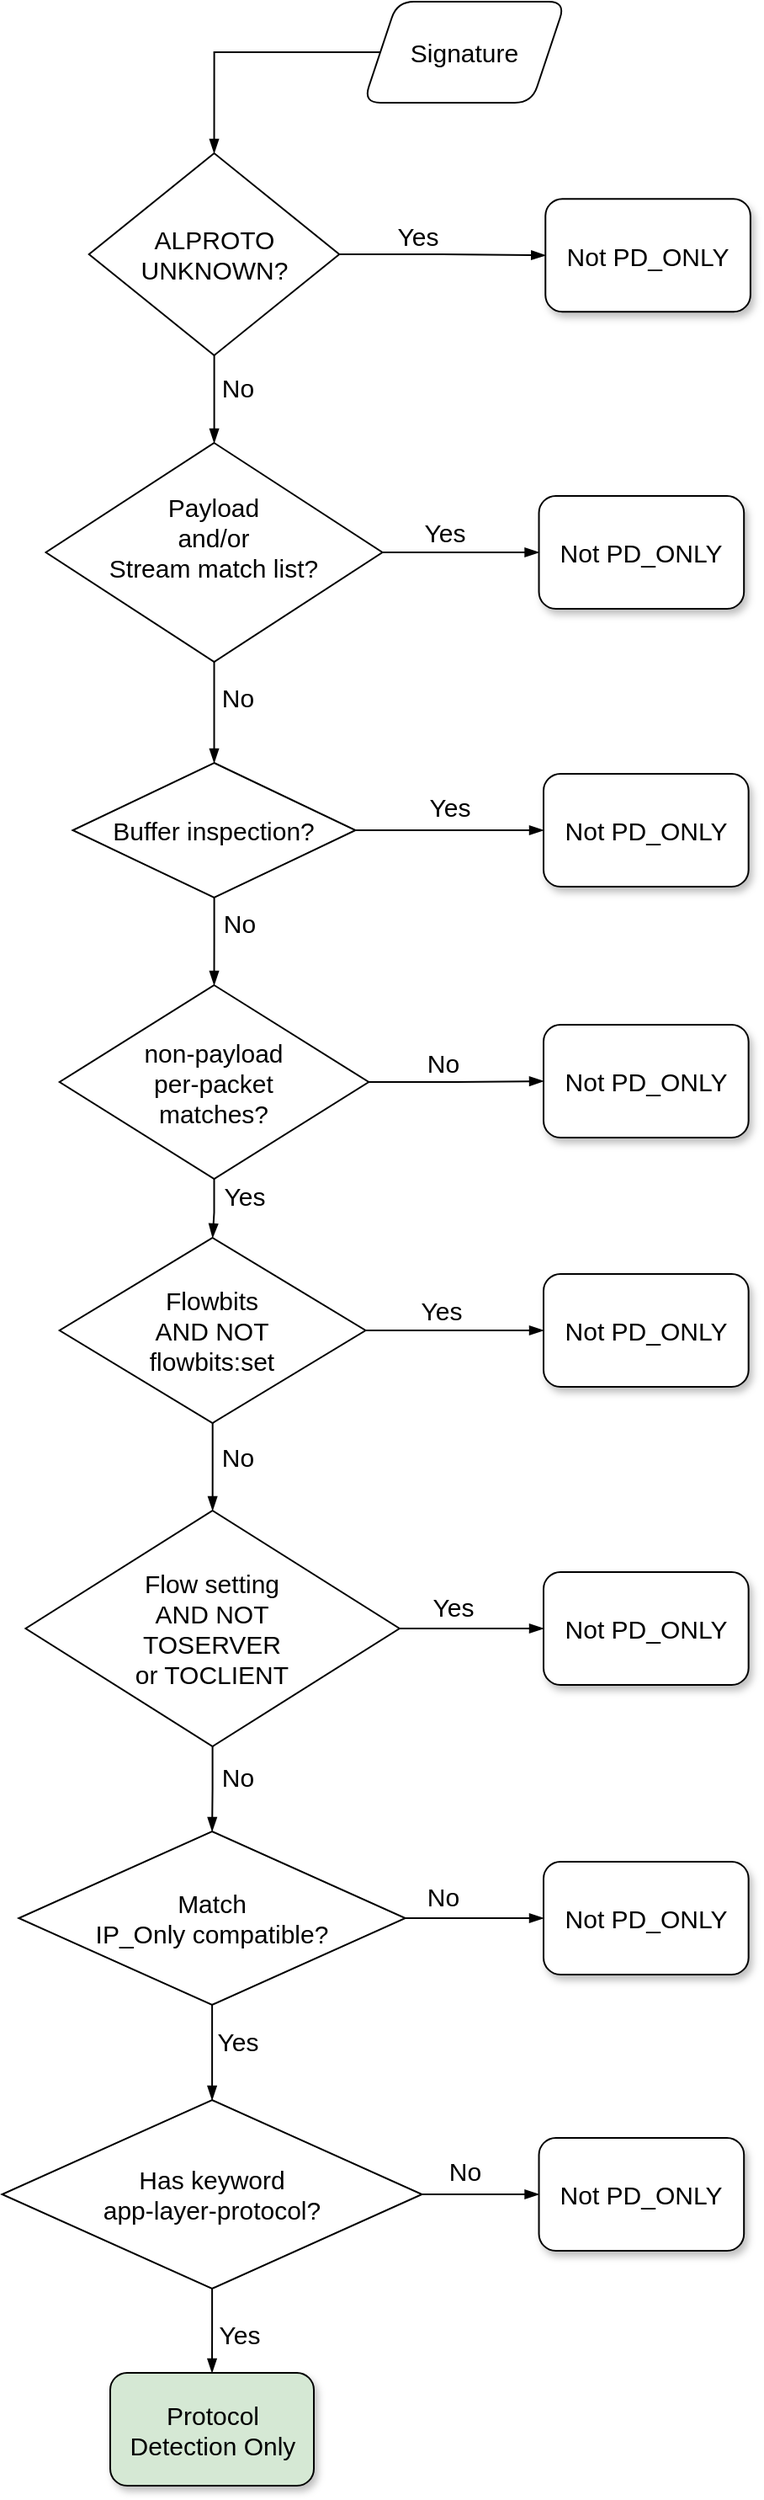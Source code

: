 <mxfile version="26.0.5">
  <diagram name="Page-1" id="Huy6zuTNKuhlR82RVxZD">
    <mxGraphModel dx="1434" dy="792" grid="1" gridSize="10" guides="1" tooltips="1" connect="1" arrows="1" fold="1" page="1" pageScale="1" pageWidth="850" pageHeight="1100" math="0" shadow="0">
      <root>
        <mxCell id="0" />
        <mxCell id="1" parent="0" />
        <mxCell id="SssYP0pVQeMwz5sfJHV3-4" style="edgeStyle=orthogonalEdgeStyle;rounded=0;orthogonalLoop=1;jettySize=auto;html=1;fontSize=15;endArrow=blockThin;endFill=1;" parent="1" source="SssYP0pVQeMwz5sfJHV3-7" target="SssYP0pVQeMwz5sfJHV3-8" edge="1">
          <mxGeometry relative="1" as="geometry" />
        </mxCell>
        <mxCell id="SssYP0pVQeMwz5sfJHV3-5" value="Yes" style="edgeLabel;html=1;align=center;verticalAlign=middle;resizable=0;points=[];fontSize=15;" parent="SssYP0pVQeMwz5sfJHV3-4" vertex="1" connectable="0">
          <mxGeometry x="0.511" y="1" relative="1" as="geometry">
            <mxPoint x="-46" y="-11" as="offset" />
          </mxGeometry>
        </mxCell>
        <mxCell id="SssYP0pVQeMwz5sfJHV3-6" style="edgeStyle=orthogonalEdgeStyle;rounded=0;orthogonalLoop=1;jettySize=auto;html=1;fontSize=15;endArrow=blockThin;endFill=1;" parent="1" source="SssYP0pVQeMwz5sfJHV3-7" target="SssYP0pVQeMwz5sfJHV3-10" edge="1">
          <mxGeometry relative="1" as="geometry">
            <mxPoint x="345" y="600" as="targetPoint" />
          </mxGeometry>
        </mxCell>
        <mxCell id="a3aPwti0dP9LQcNFLp-g-1" value="No" style="edgeLabel;html=1;align=center;verticalAlign=middle;resizable=0;points=[];fontSize=15;" parent="SssYP0pVQeMwz5sfJHV3-6" vertex="1" connectable="0">
          <mxGeometry x="-0.333" relative="1" as="geometry">
            <mxPoint x="13" y="1" as="offset" />
          </mxGeometry>
        </mxCell>
        <mxCell id="SssYP0pVQeMwz5sfJHV3-7" value="&lt;div&gt;ALPROTO&lt;/div&gt;&lt;div&gt;UNKNOWN?&lt;/div&gt;" style="rhombus;whiteSpace=wrap;html=1;fontSize=15;" parent="1" vertex="1">
          <mxGeometry x="201.88" y="440" width="148.75" height="120" as="geometry" />
        </mxCell>
        <mxCell id="SssYP0pVQeMwz5sfJHV3-8" value="Not PD_ONLY" style="whiteSpace=wrap;html=1;aspect=fixed;rotation=0;rounded=1;shadow=1;fontSize=15;" parent="1" vertex="1">
          <mxGeometry x="473.13" y="467.13" width="121.82" height="67" as="geometry" />
        </mxCell>
        <mxCell id="SssYP0pVQeMwz5sfJHV3-9" style="edgeStyle=orthogonalEdgeStyle;rounded=0;orthogonalLoop=1;jettySize=auto;html=1;fontSize=15;endArrow=blockThin;endFill=1;" parent="1" source="SssYP0pVQeMwz5sfJHV3-10" target="SssYP0pVQeMwz5sfJHV3-19" edge="1">
          <mxGeometry relative="1" as="geometry">
            <mxPoint x="277.25" y="960" as="targetPoint" />
            <mxPoint x="277.3" y="819.974" as="sourcePoint" />
          </mxGeometry>
        </mxCell>
        <mxCell id="a3aPwti0dP9LQcNFLp-g-2" value="No" style="edgeLabel;html=1;align=center;verticalAlign=middle;resizable=0;points=[];fontSize=15;" parent="SssYP0pVQeMwz5sfJHV3-9" vertex="1" connectable="0">
          <mxGeometry x="-0.528" y="1" relative="1" as="geometry">
            <mxPoint x="12" y="7" as="offset" />
          </mxGeometry>
        </mxCell>
        <mxCell id="SssYP0pVQeMwz5sfJHV3-10" value="&lt;div&gt;Payload&lt;br&gt;and/or&lt;br&gt;Stream match list?&lt;/div&gt;&lt;div&gt;&lt;br&gt;&lt;/div&gt;" style="rhombus;whiteSpace=wrap;html=1;fontSize=15;" parent="1" vertex="1">
          <mxGeometry x="176.26" y="612" width="200" height="130" as="geometry" />
        </mxCell>
        <mxCell id="SssYP0pVQeMwz5sfJHV3-11" style="edgeStyle=orthogonalEdgeStyle;rounded=0;orthogonalLoop=1;jettySize=auto;html=1;fontSize=15;endArrow=blockThin;endFill=1;" parent="1" source="SssYP0pVQeMwz5sfJHV3-10" target="mP8Eb71_Q6LACfifqw_b-11" edge="1">
          <mxGeometry relative="1" as="geometry" />
        </mxCell>
        <mxCell id="SssYP0pVQeMwz5sfJHV3-12" value="Yes" style="edgeLabel;html=1;align=center;verticalAlign=middle;resizable=0;points=[];fontSize=15;" parent="SssYP0pVQeMwz5sfJHV3-11" vertex="1" connectable="0">
          <mxGeometry x="-0.351" y="1" relative="1" as="geometry">
            <mxPoint x="6" y="-11" as="offset" />
          </mxGeometry>
        </mxCell>
        <mxCell id="SssYP0pVQeMwz5sfJHV3-17" style="edgeStyle=orthogonalEdgeStyle;rounded=0;orthogonalLoop=1;jettySize=auto;html=1;exitX=1;exitY=0.5;exitDx=0;exitDy=0;fontSize=15;endArrow=blockThin;endFill=1;" parent="1" source="SssYP0pVQeMwz5sfJHV3-19" target="mP8Eb71_Q6LACfifqw_b-3" edge="1">
          <mxGeometry relative="1" as="geometry">
            <mxPoint x="701.8" y="698.04" as="targetPoint" />
            <mxPoint x="310" y="1112" as="sourcePoint" />
          </mxGeometry>
        </mxCell>
        <mxCell id="SssYP0pVQeMwz5sfJHV3-33" value="&lt;div&gt;Yes&lt;/div&gt;" style="edgeLabel;html=1;align=center;verticalAlign=middle;resizable=0;points=[];fontSize=15;" parent="SssYP0pVQeMwz5sfJHV3-17" vertex="1" connectable="0">
          <mxGeometry x="-0.66" y="-3" relative="1" as="geometry">
            <mxPoint x="36" y="-17" as="offset" />
          </mxGeometry>
        </mxCell>
        <mxCell id="SssYP0pVQeMwz5sfJHV3-19" value="Buffer inspection?" style="rhombus;whiteSpace=wrap;html=1;fontSize=15;" parent="1" vertex="1">
          <mxGeometry x="192.25" y="802" width="168" height="80" as="geometry" />
        </mxCell>
        <mxCell id="SssYP0pVQeMwz5sfJHV3-35" style="edgeStyle=orthogonalEdgeStyle;rounded=0;orthogonalLoop=1;jettySize=auto;html=1;fontSize=15;endArrow=blockThin;endFill=1;" parent="1" source="SssYP0pVQeMwz5sfJHV3-22" target="SssYP0pVQeMwz5sfJHV3-34" edge="1">
          <mxGeometry relative="1" as="geometry">
            <mxPoint x="276.3" y="1024.975" as="sourcePoint" />
            <mxPoint x="276.3" y="1136.01" as="targetPoint" />
          </mxGeometry>
        </mxCell>
        <mxCell id="a3aPwti0dP9LQcNFLp-g-12" value="Yes" style="edgeLabel;html=1;align=center;verticalAlign=middle;resizable=0;points=[];fontSize=15;" parent="SssYP0pVQeMwz5sfJHV3-35" vertex="1" connectable="0">
          <mxGeometry x="0.062" y="3" relative="1" as="geometry">
            <mxPoint x="14" y="-9" as="offset" />
          </mxGeometry>
        </mxCell>
        <mxCell id="mP8Eb71_Q6LACfifqw_b-10" style="edgeStyle=orthogonalEdgeStyle;rounded=0;orthogonalLoop=1;jettySize=auto;html=1;fontSize=15;endArrow=blockThin;endFill=1;" parent="1" source="SssYP0pVQeMwz5sfJHV3-22" target="a3aPwti0dP9LQcNFLp-g-5" edge="1">
          <mxGeometry relative="1" as="geometry">
            <mxPoint x="557" y="991" as="targetPoint" />
          </mxGeometry>
        </mxCell>
        <mxCell id="a3aPwti0dP9LQcNFLp-g-9" value="&lt;font&gt;No&lt;/font&gt;" style="edgeLabel;html=1;align=center;verticalAlign=middle;resizable=0;points=[];fontSize=15;" parent="mP8Eb71_Q6LACfifqw_b-10" vertex="1" connectable="0">
          <mxGeometry x="-0.44" y="3" relative="1" as="geometry">
            <mxPoint x="15" y="-9" as="offset" />
          </mxGeometry>
        </mxCell>
        <mxCell id="SssYP0pVQeMwz5sfJHV3-22" value="&lt;div&gt;non-payload&lt;/div&gt;&lt;div&gt;per-packet&lt;/div&gt;&lt;div&gt;matches?&lt;/div&gt;" style="rhombus;whiteSpace=wrap;html=1;fontSize=15;" parent="1" vertex="1">
          <mxGeometry x="184.39" y="934" width="183.74" height="115" as="geometry" />
        </mxCell>
        <mxCell id="SssYP0pVQeMwz5sfJHV3-29" style="edgeStyle=orthogonalEdgeStyle;rounded=0;orthogonalLoop=1;jettySize=auto;html=1;fontSize=15;endArrow=blockThin;endFill=1;" parent="1" source="SssYP0pVQeMwz5sfJHV3-30" target="SssYP0pVQeMwz5sfJHV3-32" edge="1">
          <mxGeometry relative="1" as="geometry">
            <mxPoint x="275" y="1786" as="sourcePoint" />
          </mxGeometry>
        </mxCell>
        <mxCell id="WFfWZLXEymwSXmm__kdr-14" value="Yes" style="edgeLabel;html=1;align=center;verticalAlign=middle;resizable=0;points=[];fontSize=15;" parent="SssYP0pVQeMwz5sfJHV3-29" vertex="1" connectable="0">
          <mxGeometry x="-0.587" y="-4" relative="1" as="geometry">
            <mxPoint x="20" y="16" as="offset" />
          </mxGeometry>
        </mxCell>
        <mxCell id="SssYP0pVQeMwz5sfJHV3-30" value="&lt;div&gt;Has keyword&lt;/div&gt;&lt;div&gt;app-layer-protocol?&lt;/div&gt;" style="rhombus;whiteSpace=wrap;html=1;fontSize=15;" parent="1" vertex="1">
          <mxGeometry x="150.25" y="1596" width="249.5" height="112" as="geometry" />
        </mxCell>
        <mxCell id="SssYP0pVQeMwz5sfJHV3-32" value="&lt;div&gt;Protocol Detection Only&lt;br&gt;&lt;/div&gt;" style="whiteSpace=wrap;html=1;fillColor=#d5e8d4;strokeColor=#000000;rounded=1;shadow=1;fontSize=15;imageAspect=1;" parent="1" vertex="1">
          <mxGeometry x="214.5" y="1758" width="121" height="67" as="geometry" />
        </mxCell>
        <mxCell id="SssYP0pVQeMwz5sfJHV3-36" style="edgeStyle=orthogonalEdgeStyle;rounded=0;orthogonalLoop=1;jettySize=auto;html=1;entryX=0.5;entryY=0;entryDx=0;entryDy=0;fontSize=15;endArrow=blockThin;endFill=1;" parent="1" source="SssYP0pVQeMwz5sfJHV3-34" target="SssYP0pVQeMwz5sfJHV3-39" edge="1">
          <mxGeometry relative="1" as="geometry">
            <mxPoint x="170" y="1599" as="targetPoint" />
          </mxGeometry>
        </mxCell>
        <mxCell id="a3aPwti0dP9LQcNFLp-g-16" value="No" style="edgeLabel;html=1;align=center;verticalAlign=middle;resizable=0;points=[];fontSize=15;" parent="SssYP0pVQeMwz5sfJHV3-36" vertex="1" connectable="0">
          <mxGeometry x="-0.257" y="-1" relative="1" as="geometry">
            <mxPoint x="15" as="offset" />
          </mxGeometry>
        </mxCell>
        <mxCell id="SssYP0pVQeMwz5sfJHV3-37" style="edgeStyle=orthogonalEdgeStyle;rounded=0;orthogonalLoop=1;jettySize=auto;html=1;fontSize=15;endArrow=blockThin;endFill=1;" parent="1" source="SssYP0pVQeMwz5sfJHV3-34" target="a3aPwti0dP9LQcNFLp-g-4" edge="1">
          <mxGeometry relative="1" as="geometry">
            <mxPoint x="726.26" y="1164" as="targetPoint" />
          </mxGeometry>
        </mxCell>
        <mxCell id="SssYP0pVQeMwz5sfJHV3-38" value="Yes" style="edgeLabel;html=1;align=center;verticalAlign=middle;resizable=0;points=[];fontSize=15;" parent="SssYP0pVQeMwz5sfJHV3-37" vertex="1" connectable="0">
          <mxGeometry x="-0.334" y="2" relative="1" as="geometry">
            <mxPoint x="9" y="-10" as="offset" />
          </mxGeometry>
        </mxCell>
        <mxCell id="SssYP0pVQeMwz5sfJHV3-34" value="Flowbits&lt;br&gt;AND NOT&lt;br&gt;flowbits:set" style="rhombus;whiteSpace=wrap;html=1;fontSize=15;" parent="1" vertex="1">
          <mxGeometry x="184.39" y="1084" width="181.87" height="110" as="geometry" />
        </mxCell>
        <mxCell id="SssYP0pVQeMwz5sfJHV3-42" style="edgeStyle=orthogonalEdgeStyle;rounded=0;orthogonalLoop=1;jettySize=auto;html=1;fontSize=15;endArrow=blockThin;endFill=1;" parent="1" source="SssYP0pVQeMwz5sfJHV3-39" target="SssYP0pVQeMwz5sfJHV3-43" edge="1">
          <mxGeometry relative="1" as="geometry">
            <mxPoint x="182.5" y="1831" as="targetPoint" />
          </mxGeometry>
        </mxCell>
        <mxCell id="a3aPwti0dP9LQcNFLp-g-15" value="No" style="edgeLabel;html=1;align=center;verticalAlign=middle;resizable=0;points=[];fontSize=15;" parent="SssYP0pVQeMwz5sfJHV3-42" vertex="1" connectable="0">
          <mxGeometry x="-0.05" y="4" relative="1" as="geometry">
            <mxPoint x="10" y="-6" as="offset" />
          </mxGeometry>
        </mxCell>
        <mxCell id="WFfWZLXEymwSXmm__kdr-16" style="edgeStyle=orthogonalEdgeStyle;rounded=0;orthogonalLoop=1;jettySize=auto;html=1;fontSize=15;endArrow=blockThin;endFill=1;" parent="1" source="SssYP0pVQeMwz5sfJHV3-39" target="a3aPwti0dP9LQcNFLp-g-3" edge="1">
          <mxGeometry relative="1" as="geometry">
            <mxPoint x="710" y="1546" as="targetPoint" />
          </mxGeometry>
        </mxCell>
        <mxCell id="WFfWZLXEymwSXmm__kdr-17" value="Yes" style="edgeLabel;html=1;align=center;verticalAlign=middle;resizable=0;points=[];fontSize=15;" parent="WFfWZLXEymwSXmm__kdr-16" vertex="1" connectable="0">
          <mxGeometry x="-0.78" y="-4" relative="1" as="geometry">
            <mxPoint x="22" y="-17" as="offset" />
          </mxGeometry>
        </mxCell>
        <mxCell id="SssYP0pVQeMwz5sfJHV3-39" value="Flow setting&lt;br&gt;AND NOT&lt;br&gt;&lt;div&gt;TOSERVER&lt;/div&gt;&lt;div&gt;or TOCLIENT&lt;/div&gt;" style="rhombus;whiteSpace=wrap;html=1;fontSize=15;" parent="1" vertex="1">
          <mxGeometry x="164.24" y="1246" width="222.17" height="140" as="geometry" />
        </mxCell>
        <mxCell id="SssYP0pVQeMwz5sfJHV3-47" style="edgeStyle=orthogonalEdgeStyle;rounded=0;orthogonalLoop=1;jettySize=auto;html=1;fontSize=15;endArrow=blockThin;endFill=1;" parent="1" source="SssYP0pVQeMwz5sfJHV3-43" target="SssYP0pVQeMwz5sfJHV3-30" edge="1">
          <mxGeometry relative="1" as="geometry" />
        </mxCell>
        <mxCell id="a3aPwti0dP9LQcNFLp-g-17" value="Yes" style="edgeLabel;html=1;align=center;verticalAlign=middle;resizable=0;points=[];fontSize=15;" parent="SssYP0pVQeMwz5sfJHV3-47" vertex="1" connectable="0">
          <mxGeometry x="-0.244" y="2" relative="1" as="geometry">
            <mxPoint x="13" as="offset" />
          </mxGeometry>
        </mxCell>
        <mxCell id="mP8Eb71_Q6LACfifqw_b-9" style="edgeStyle=orthogonalEdgeStyle;rounded=0;orthogonalLoop=1;jettySize=auto;html=1;fontSize=15;endArrow=blockThin;endFill=1;" parent="1" source="SssYP0pVQeMwz5sfJHV3-43" target="a3aPwti0dP9LQcNFLp-g-7" edge="1">
          <mxGeometry relative="1" as="geometry">
            <mxPoint x="730" y="1710" as="targetPoint" />
          </mxGeometry>
        </mxCell>
        <mxCell id="a3aPwti0dP9LQcNFLp-g-14" value="No" style="edgeLabel;html=1;align=center;verticalAlign=middle;resizable=0;points=[];fontSize=15;" parent="mP8Eb71_Q6LACfifqw_b-9" vertex="1" connectable="0">
          <mxGeometry x="-0.149" y="-1" relative="1" as="geometry">
            <mxPoint x="-13" y="-14" as="offset" />
          </mxGeometry>
        </mxCell>
        <mxCell id="SssYP0pVQeMwz5sfJHV3-43" value="&lt;div&gt;Match&lt;/div&gt;&lt;div&gt;IP_Only compatible?&lt;/div&gt;" style="rhombus;whiteSpace=wrap;html=1;fontSize=15;" parent="1" vertex="1">
          <mxGeometry x="160.17" y="1436.5" width="229.67" height="103" as="geometry" />
        </mxCell>
        <mxCell id="WFfWZLXEymwSXmm__kdr-3" style="edgeStyle=orthogonalEdgeStyle;rounded=0;orthogonalLoop=1;jettySize=auto;html=1;fontSize=15;endArrow=blockThin;endFill=1;" parent="1" source="SssYP0pVQeMwz5sfJHV3-19" target="SssYP0pVQeMwz5sfJHV3-22" edge="1">
          <mxGeometry relative="1" as="geometry">
            <mxPoint x="300" y="900" as="sourcePoint" />
          </mxGeometry>
        </mxCell>
        <mxCell id="a3aPwti0dP9LQcNFLp-g-10" value="No" style="edgeLabel;html=1;align=center;verticalAlign=middle;resizable=0;points=[];fontSize=15;" parent="WFfWZLXEymwSXmm__kdr-3" vertex="1" connectable="0">
          <mxGeometry x="-0.423" y="3" relative="1" as="geometry">
            <mxPoint x="11" as="offset" />
          </mxGeometry>
        </mxCell>
        <mxCell id="WFfWZLXEymwSXmm__kdr-18" style="edgeStyle=orthogonalEdgeStyle;rounded=0;orthogonalLoop=1;jettySize=auto;html=1;fontSize=15;endArrow=blockThin;endFill=1;" parent="1" source="SssYP0pVQeMwz5sfJHV3-30" target="a3aPwti0dP9LQcNFLp-g-8" edge="1">
          <mxGeometry relative="1" as="geometry">
            <mxPoint x="459.5" y="1691" as="sourcePoint" />
            <mxPoint x="735" y="1691" as="targetPoint" />
          </mxGeometry>
        </mxCell>
        <mxCell id="WFfWZLXEymwSXmm__kdr-19" value="No" style="edgeLabel;html=1;align=center;verticalAlign=middle;resizable=0;points=[];fontSize=15;" parent="WFfWZLXEymwSXmm__kdr-18" vertex="1" connectable="0">
          <mxGeometry x="-0.757" y="-5" relative="1" as="geometry">
            <mxPoint x="16" y="-19" as="offset" />
          </mxGeometry>
        </mxCell>
        <mxCell id="mP8Eb71_Q6LACfifqw_b-2" style="edgeStyle=orthogonalEdgeStyle;rounded=0;orthogonalLoop=1;jettySize=auto;html=1;entryX=0.5;entryY=0;entryDx=0;entryDy=0;endArrow=blockThin;endFill=1;fontSize=15;" parent="1" source="mP8Eb71_Q6LACfifqw_b-1" target="SssYP0pVQeMwz5sfJHV3-7" edge="1">
          <mxGeometry relative="1" as="geometry" />
        </mxCell>
        <mxCell id="mP8Eb71_Q6LACfifqw_b-1" value="Signature" style="shape=parallelogram;perimeter=parallelogramPerimeter;whiteSpace=wrap;html=1;fixedSize=1;rounded=1;fontSize=15;" parent="1" vertex="1">
          <mxGeometry x="365" y="350" width="120" height="60" as="geometry" />
        </mxCell>
        <mxCell id="mP8Eb71_Q6LACfifqw_b-3" value="Not PD_ONLY" style="whiteSpace=wrap;html=1;aspect=fixed;rotation=0;rounded=1;shadow=1;fontSize=15;" parent="1" vertex="1">
          <mxGeometry x="472" y="808.5" width="121.82" height="67" as="geometry" />
        </mxCell>
        <mxCell id="mP8Eb71_Q6LACfifqw_b-11" value="Not PD_ONLY" style="whiteSpace=wrap;html=1;aspect=fixed;rotation=0;rounded=1;shadow=1;fontSize=15;" parent="1" vertex="1">
          <mxGeometry x="469.27" y="643.5" width="121.82" height="67" as="geometry" />
        </mxCell>
        <mxCell id="a3aPwti0dP9LQcNFLp-g-3" value="Not PD_ONLY" style="whiteSpace=wrap;html=1;aspect=fixed;rotation=0;rounded=1;shadow=1;fontSize=15;" parent="1" vertex="1">
          <mxGeometry x="472" y="1282.5" width="121.82" height="67" as="geometry" />
        </mxCell>
        <mxCell id="a3aPwti0dP9LQcNFLp-g-4" value="Not PD_ONLY" style="whiteSpace=wrap;html=1;aspect=fixed;rotation=0;rounded=1;shadow=1;fontSize=15;" parent="1" vertex="1">
          <mxGeometry x="472" y="1105.5" width="121.82" height="67" as="geometry" />
        </mxCell>
        <mxCell id="a3aPwti0dP9LQcNFLp-g-5" value="Not PD_ONLY" style="whiteSpace=wrap;html=1;aspect=fixed;rotation=0;rounded=1;shadow=1;fontSize=15;" parent="1" vertex="1">
          <mxGeometry x="472" y="957.5" width="121.82" height="67" as="geometry" />
        </mxCell>
        <mxCell id="a3aPwti0dP9LQcNFLp-g-7" value="Not PD_ONLY" style="whiteSpace=wrap;html=1;aspect=fixed;rotation=0;rounded=1;shadow=1;fontSize=15;" parent="1" vertex="1">
          <mxGeometry x="472" y="1454.5" width="121.82" height="67" as="geometry" />
        </mxCell>
        <mxCell id="a3aPwti0dP9LQcNFLp-g-8" value="Not PD_ONLY" style="whiteSpace=wrap;html=1;aspect=fixed;rotation=0;rounded=1;shadow=1;fontSize=15;" parent="1" vertex="1">
          <mxGeometry x="469.27" y="1618.5" width="121.82" height="67" as="geometry" />
        </mxCell>
      </root>
    </mxGraphModel>
  </diagram>
</mxfile>
